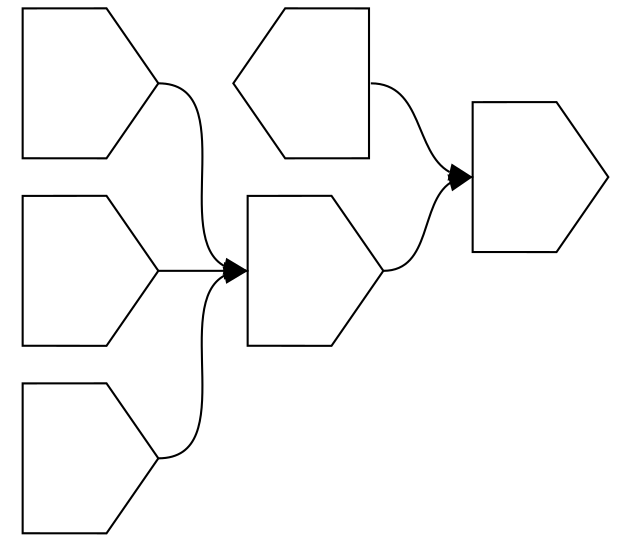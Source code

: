 digraph asm {
	rotate=90;
	edge [headport=n,tailport=s];
	19767 [label="",height=1,width=1,shape=invhouse];
	702 [label="",height=1,width=1,shape=invhouse];
	3032 [label="",height=1,width=1,shape=invhouse];
	5827 [label="",height=1,width=1,shape=invhouse];
	13896 [label="",height=1,width=1,shape=invhouse];
	19257 [label="",height=1,width=1,shape=house];
	702 -> 19767
	3032 -> 702
	5827 -> 702
	13896 -> 702
	19257 -> 19767
}